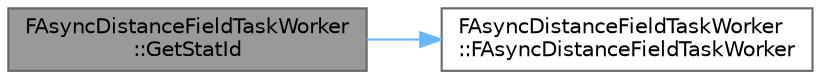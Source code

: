 digraph "FAsyncDistanceFieldTaskWorker::GetStatId"
{
 // INTERACTIVE_SVG=YES
 // LATEX_PDF_SIZE
  bgcolor="transparent";
  edge [fontname=Helvetica,fontsize=10,labelfontname=Helvetica,labelfontsize=10];
  node [fontname=Helvetica,fontsize=10,shape=box,height=0.2,width=0.4];
  rankdir="LR";
  Node1 [id="Node000001",label="FAsyncDistanceFieldTaskWorker\l::GetStatId",height=0.2,width=0.4,color="gray40", fillcolor="grey60", style="filled", fontcolor="black",tooltip=" "];
  Node1 -> Node2 [id="edge1_Node000001_Node000002",color="steelblue1",style="solid",tooltip=" "];
  Node2 [id="Node000002",label="FAsyncDistanceFieldTaskWorker\l::FAsyncDistanceFieldTaskWorker",height=0.2,width=0.4,color="grey40", fillcolor="white", style="filled",URL="$dc/d57/classFAsyncDistanceFieldTaskWorker.html#aa0e402876b87d79b486187bec8be79b2",tooltip=" "];
}
